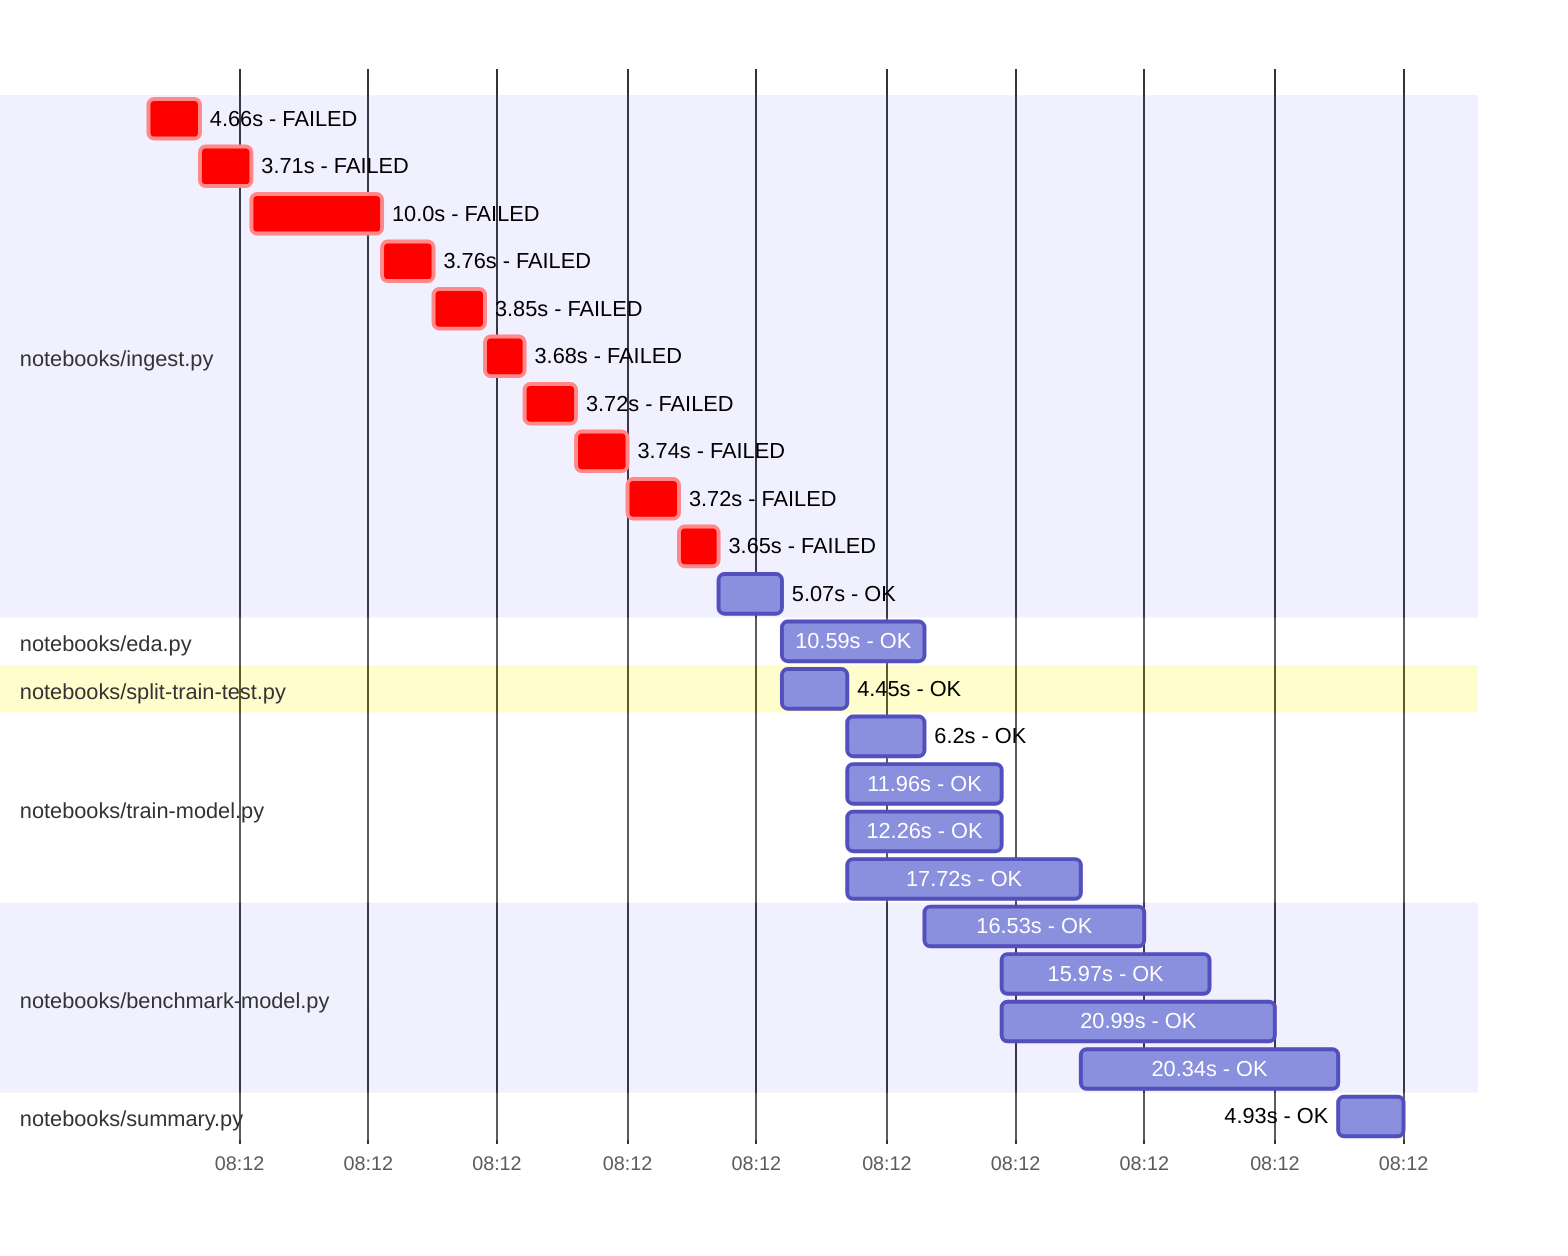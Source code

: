 gantt
    %% Mermaid input file for drawing Gantt chart of runlog runtimes
    %% See https://mermaid-js.github.io/mermaid/#/gantt
    %%
    axisFormat %H:%M
    %%
    %% Give timestamps as unix timestamps (ms)
    dateFormat x
    %%
    section notebooks/ingest.py
    4.66s - FAILED :crit , 1671172723 , 1671172727 
    3.71s - FAILED :crit , 1671172727 , 1671172731 
    10.0s - FAILED :crit , 1671172731 , 1671172741 
    3.76s - FAILED :crit , 1671172741 , 1671172745 
    3.85s - FAILED :crit , 1671172745 , 1671172749 
    3.68s - FAILED :crit , 1671172749 , 1671172752 
    3.72s - FAILED :crit , 1671172752 , 1671172756 
    3.74s - FAILED :crit , 1671172756 , 1671172760 
    3.72s - FAILED :crit , 1671172760 , 1671172764 
    3.65s - FAILED :crit , 1671172764 , 1671172767 
    5.07s - OK : , 1671172767 , 1671172772 
    section notebooks/eda.py
    10.59s - OK : , 1671172772 , 1671172783 
    section notebooks/split-train-test.py
    4.45s - OK : , 1671172772 , 1671172777 
    section notebooks/train-model.py
    6.2s - OK : , 1671172777 , 1671172783 
    section notebooks/train-model.py
    11.96s - OK : , 1671172777 , 1671172789 
    section notebooks/train-model.py
    12.26s - OK : , 1671172777 , 1671172789 
    section notebooks/train-model.py
    17.72s - OK : , 1671172777 , 1671172795 
    section notebooks/benchmark-model.py
    16.53s - OK : , 1671172783 , 1671172800 
    section notebooks/benchmark-model.py
    15.97s - OK : , 1671172789 , 1671172805 
    section notebooks/benchmark-model.py
    20.99s - OK : , 1671172789 , 1671172810 
    section notebooks/benchmark-model.py
    20.34s - OK : , 1671172795 , 1671172815 
    section notebooks/summary.py
    4.93s - OK : , 1671172815 , 1671172820